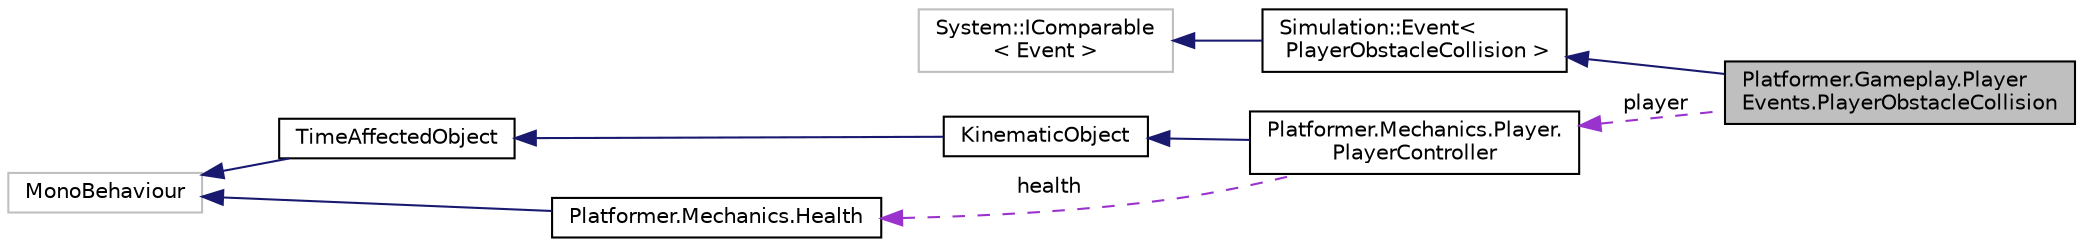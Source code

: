 digraph "Platformer.Gameplay.PlayerEvents.PlayerObstacleCollision"
{
 // LATEX_PDF_SIZE
  edge [fontname="Helvetica",fontsize="10",labelfontname="Helvetica",labelfontsize="10"];
  node [fontname="Helvetica",fontsize="10",shape=record];
  rankdir="LR";
  Node1 [label="Platformer.Gameplay.Player\lEvents.PlayerObstacleCollision",height=0.2,width=0.4,color="black", fillcolor="grey75", style="filled", fontcolor="black",tooltip="Event fired when PlayerCotroller collide with Obstacles"];
  Node2 -> Node1 [dir="back",color="midnightblue",fontsize="10",style="solid",fontname="Helvetica"];
  Node2 [label="Simulation::Event\<\l PlayerObstacleCollision \>",height=0.2,width=0.4,color="black", fillcolor="white", style="filled",URL="$class_platformer_1_1_core_1_1_simulation_1_1_event.html",tooltip=" "];
  Node3 -> Node2 [dir="back",color="midnightblue",fontsize="10",style="solid",fontname="Helvetica"];
  Node3 [label="System::IComparable\l\< Event \>",height=0.2,width=0.4,color="grey75", fillcolor="white", style="filled",tooltip=" "];
  Node4 -> Node1 [dir="back",color="darkorchid3",fontsize="10",style="dashed",label=" player" ,fontname="Helvetica"];
  Node4 [label="Platformer.Mechanics.Player.\lPlayerController",height=0.2,width=0.4,color="black", fillcolor="white", style="filled",URL="$class_platformer_1_1_mechanics_1_1_player_1_1_player_controller.html",tooltip="Class that manages Player behaviour"];
  Node5 -> Node4 [dir="back",color="midnightblue",fontsize="10",style="solid",fontname="Helvetica"];
  Node5 [label="KinematicObject",height=0.2,width=0.4,color="black", fillcolor="white", style="filled",URL="$class_platformer_1_1_mechanics_1_1_kinematic_objects_1_1_kinematic_object.html",tooltip="Class associated to objects tah simulates physics"];
  Node6 -> Node5 [dir="back",color="midnightblue",fontsize="10",style="solid",fontname="Helvetica"];
  Node6 [label="TimeAffectedObject",height=0.2,width=0.4,color="black", fillcolor="white", style="filled",URL="$class_platformer_1_1_mechanics_1_1_time_modifiers_1_1_time_affected_object.html",tooltip="Class of the objects that can be affected by time modifications"];
  Node7 -> Node6 [dir="back",color="midnightblue",fontsize="10",style="solid",fontname="Helvetica"];
  Node7 [label="MonoBehaviour",height=0.2,width=0.4,color="grey75", fillcolor="white", style="filled",tooltip=" "];
  Node8 -> Node4 [dir="back",color="darkorchid3",fontsize="10",style="dashed",label=" health" ,fontname="Helvetica"];
  Node8 [label="Platformer.Mechanics.Health",height=0.2,width=0.4,color="black", fillcolor="white", style="filled",URL="$class_platformer_1_1_mechanics_1_1_health.html",tooltip="Represebts the current vital statistics of some game entity."];
  Node7 -> Node8 [dir="back",color="midnightblue",fontsize="10",style="solid",fontname="Helvetica"];
}

